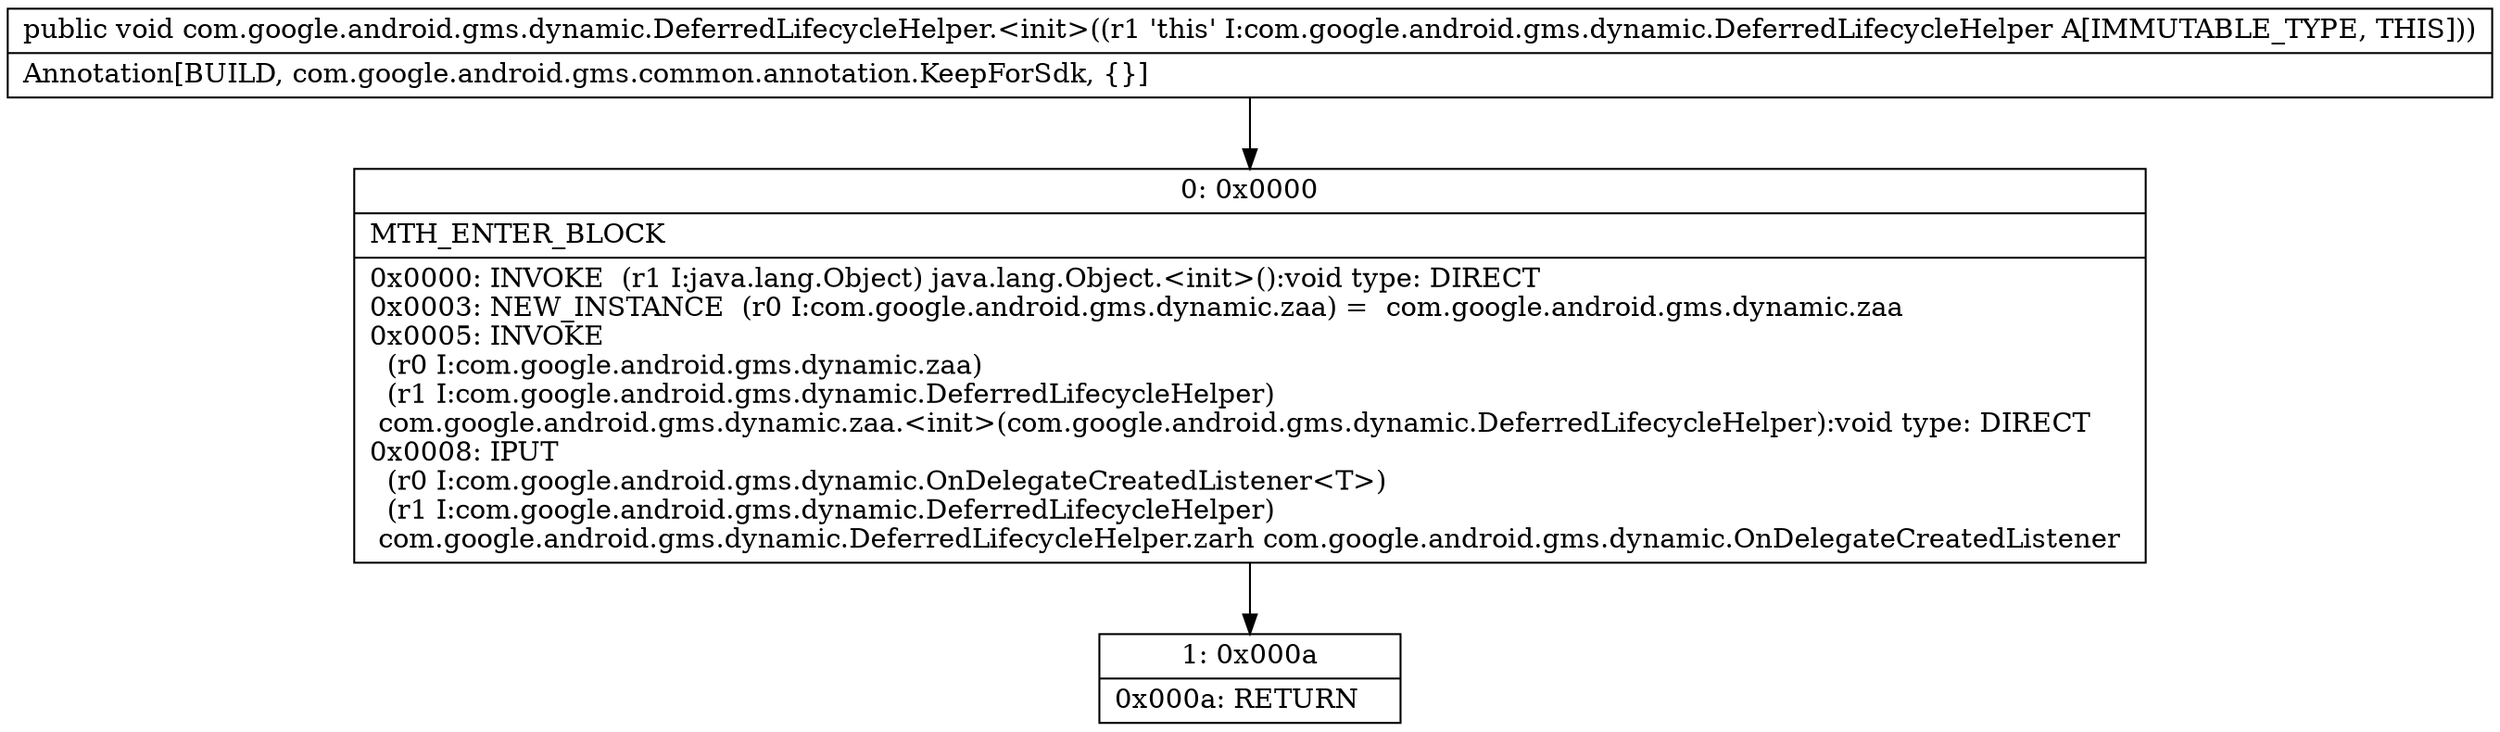 digraph "CFG forcom.google.android.gms.dynamic.DeferredLifecycleHelper.\<init\>()V" {
Node_0 [shape=record,label="{0\:\ 0x0000|MTH_ENTER_BLOCK\l|0x0000: INVOKE  (r1 I:java.lang.Object) java.lang.Object.\<init\>():void type: DIRECT \l0x0003: NEW_INSTANCE  (r0 I:com.google.android.gms.dynamic.zaa) =  com.google.android.gms.dynamic.zaa \l0x0005: INVOKE  \l  (r0 I:com.google.android.gms.dynamic.zaa)\l  (r1 I:com.google.android.gms.dynamic.DeferredLifecycleHelper)\l com.google.android.gms.dynamic.zaa.\<init\>(com.google.android.gms.dynamic.DeferredLifecycleHelper):void type: DIRECT \l0x0008: IPUT  \l  (r0 I:com.google.android.gms.dynamic.OnDelegateCreatedListener\<T\>)\l  (r1 I:com.google.android.gms.dynamic.DeferredLifecycleHelper)\l com.google.android.gms.dynamic.DeferredLifecycleHelper.zarh com.google.android.gms.dynamic.OnDelegateCreatedListener \l}"];
Node_1 [shape=record,label="{1\:\ 0x000a|0x000a: RETURN   \l}"];
MethodNode[shape=record,label="{public void com.google.android.gms.dynamic.DeferredLifecycleHelper.\<init\>((r1 'this' I:com.google.android.gms.dynamic.DeferredLifecycleHelper A[IMMUTABLE_TYPE, THIS]))  | Annotation[BUILD, com.google.android.gms.common.annotation.KeepForSdk, \{\}]\l}"];
MethodNode -> Node_0;
Node_0 -> Node_1;
}

